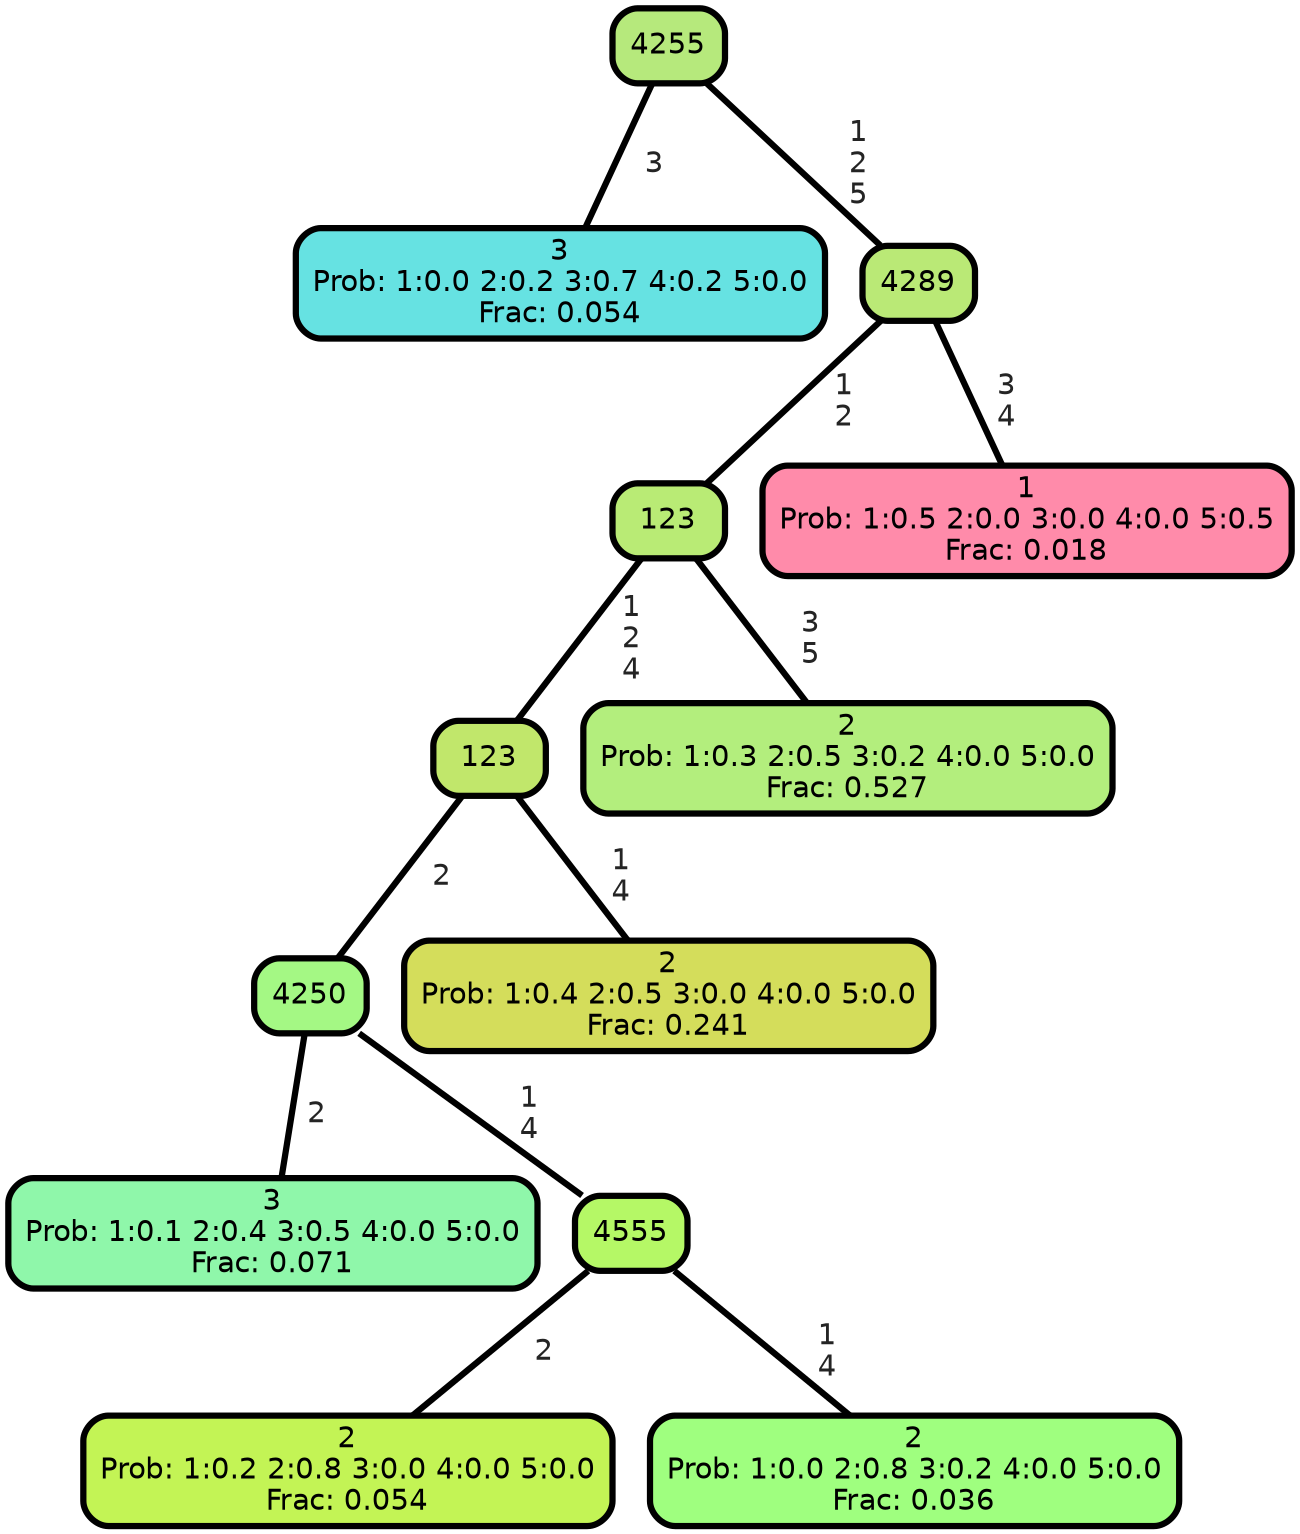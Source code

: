 graph Tree {
node [shape=box, style="filled, rounded",color="black",penwidth="3",fontcolor="black",                 fontname=helvetica] ;
graph [ranksep="0 equally", splines=straight,                 bgcolor=transparent, dpi=200] ;
edge [fontname=helvetica, fontweight=bold,fontcolor=grey14,color=black] ;
0 [label="3
Prob: 1:0.0 2:0.2 3:0.7 4:0.2 5:0.0
Frac: 0.054", fillcolor="#66e2e2"] ;
1 [label="4255", fillcolor="#b6e97c"] ;
2 [label="3
Prob: 1:0.1 2:0.4 3:0.5 4:0.0 5:0.0
Frac: 0.071", fillcolor="#8ff7aa"] ;
3 [label="4250", fillcolor="#a4f884"] ;
4 [label="2
Prob: 1:0.2 2:0.8 3:0.0 4:0.0 5:0.0
Frac: 0.054", fillcolor="#c3f455"] ;
5 [label="4555", fillcolor="#b5f866"] ;
6 [label="2
Prob: 1:0.0 2:0.8 3:0.2 4:0.0 5:0.0
Frac: 0.036", fillcolor="#9fff7f"] ;
7 [label="123", fillcolor="#c1e76b"] ;
8 [label="2
Prob: 1:0.4 2:0.5 3:0.0 4:0.0 5:0.0
Frac: 0.241", fillcolor="#d4dd5b"] ;
9 [label="123", fillcolor="#b9eb75"] ;
10 [label="2
Prob: 1:0.3 2:0.5 3:0.2 4:0.0 5:0.0
Frac: 0.527", fillcolor="#b3ee7d"] ;
11 [label="4289", fillcolor="#bae976"] ;
12 [label="1
Prob: 1:0.5 2:0.0 3:0.0 4:0.0 5:0.5
Frac: 0.018", fillcolor="#ff8baa"] ;
1 -- 0 [label=" 3",penwidth=3] ;
1 -- 11 [label=" 1\n 2\n 5",penwidth=3] ;
3 -- 2 [label=" 2",penwidth=3] ;
3 -- 5 [label=" 1\n 4",penwidth=3] ;
5 -- 4 [label=" 2",penwidth=3] ;
5 -- 6 [label=" 1\n 4",penwidth=3] ;
7 -- 3 [label=" 2",penwidth=3] ;
7 -- 8 [label=" 1\n 4",penwidth=3] ;
9 -- 7 [label=" 1\n 2\n 4",penwidth=3] ;
9 -- 10 [label=" 3\n 5",penwidth=3] ;
11 -- 9 [label=" 1\n 2",penwidth=3] ;
11 -- 12 [label=" 3\n 4",penwidth=3] ;
{rank = same;}}